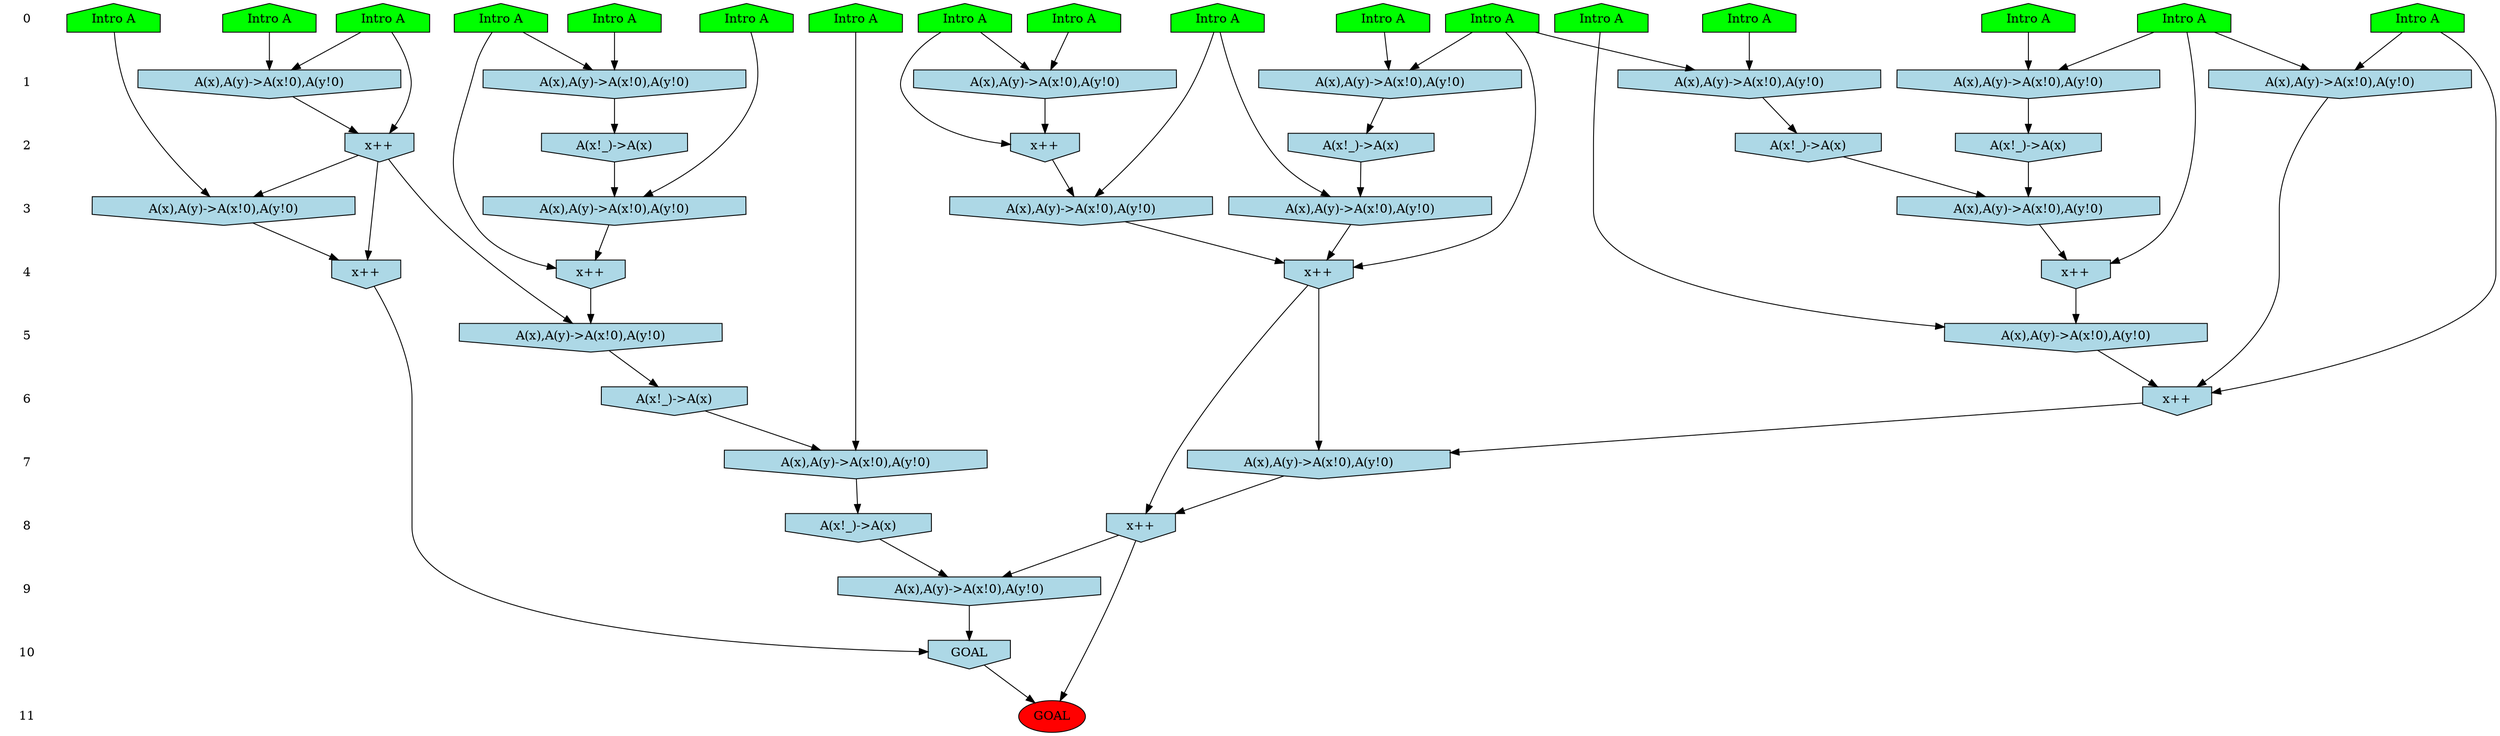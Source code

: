 /* Compression of 1 causal flows obtained in average at 2.608729E+00 t.u */
/* Compressed causal flows were: [799] */
digraph G{
 ranksep=.5 ; 
{ rank = same ; "0" [shape=plaintext] ; node_1 [label ="Intro A", shape=house, style=filled, fillcolor=green] ;
node_2 [label ="Intro A", shape=house, style=filled, fillcolor=green] ;
node_3 [label ="Intro A", shape=house, style=filled, fillcolor=green] ;
node_4 [label ="Intro A", shape=house, style=filled, fillcolor=green] ;
node_5 [label ="Intro A", shape=house, style=filled, fillcolor=green] ;
node_6 [label ="Intro A", shape=house, style=filled, fillcolor=green] ;
node_7 [label ="Intro A", shape=house, style=filled, fillcolor=green] ;
node_8 [label ="Intro A", shape=house, style=filled, fillcolor=green] ;
node_9 [label ="Intro A", shape=house, style=filled, fillcolor=green] ;
node_10 [label ="Intro A", shape=house, style=filled, fillcolor=green] ;
node_11 [label ="Intro A", shape=house, style=filled, fillcolor=green] ;
node_12 [label ="Intro A", shape=house, style=filled, fillcolor=green] ;
node_13 [label ="Intro A", shape=house, style=filled, fillcolor=green] ;
node_14 [label ="Intro A", shape=house, style=filled, fillcolor=green] ;
node_15 [label ="Intro A", shape=house, style=filled, fillcolor=green] ;
node_16 [label ="Intro A", shape=house, style=filled, fillcolor=green] ;
node_17 [label ="Intro A", shape=house, style=filled, fillcolor=green] ;
}
{ rank = same ; "1" [shape=plaintext] ; node_18 [label="A(x),A(y)->A(x!0),A(y!0)", shape=invhouse, style=filled, fillcolor = lightblue] ;
node_19 [label="A(x),A(y)->A(x!0),A(y!0)", shape=invhouse, style=filled, fillcolor = lightblue] ;
node_20 [label="A(x),A(y)->A(x!0),A(y!0)", shape=invhouse, style=filled, fillcolor = lightblue] ;
node_21 [label="A(x),A(y)->A(x!0),A(y!0)", shape=invhouse, style=filled, fillcolor = lightblue] ;
node_22 [label="A(x),A(y)->A(x!0),A(y!0)", shape=invhouse, style=filled, fillcolor = lightblue] ;
node_29 [label="A(x),A(y)->A(x!0),A(y!0)", shape=invhouse, style=filled, fillcolor = lightblue] ;
node_38 [label="A(x),A(y)->A(x!0),A(y!0)", shape=invhouse, style=filled, fillcolor = lightblue] ;
}
{ rank = same ; "2" [shape=plaintext] ; node_23 [label="A(x!_)->A(x)", shape=invhouse, style=filled, fillcolor = lightblue] ;
node_24 [label="A(x!_)->A(x)", shape=invhouse, style=filled, fillcolor = lightblue] ;
node_26 [label="x++", shape=invhouse, style=filled, fillcolor = lightblue] ;
node_27 [label="x++", shape=invhouse, style=filled, fillcolor = lightblue] ;
node_31 [label="A(x!_)->A(x)", shape=invhouse, style=filled, fillcolor = lightblue] ;
node_32 [label="A(x!_)->A(x)", shape=invhouse, style=filled, fillcolor = lightblue] ;
}
{ rank = same ; "3" [shape=plaintext] ; node_25 [label="A(x),A(y)->A(x!0),A(y!0)", shape=invhouse, style=filled, fillcolor = lightblue] ;
node_28 [label="A(x),A(y)->A(x!0),A(y!0)", shape=invhouse, style=filled, fillcolor = lightblue] ;
node_33 [label="A(x),A(y)->A(x!0),A(y!0)", shape=invhouse, style=filled, fillcolor = lightblue] ;
node_34 [label="A(x),A(y)->A(x!0),A(y!0)", shape=invhouse, style=filled, fillcolor = lightblue] ;
node_39 [label="A(x),A(y)->A(x!0),A(y!0)", shape=invhouse, style=filled, fillcolor = lightblue] ;
}
{ rank = same ; "4" [shape=plaintext] ; node_30 [label="x++", shape=invhouse, style=filled, fillcolor = lightblue] ;
node_35 [label="x++", shape=invhouse, style=filled, fillcolor = lightblue] ;
node_40 [label="x++", shape=invhouse, style=filled, fillcolor = lightblue] ;
node_44 [label="x++", shape=invhouse, style=filled, fillcolor = lightblue] ;
}
{ rank = same ; "5" [shape=plaintext] ; node_36 [label="A(x),A(y)->A(x!0),A(y!0)", shape=invhouse, style=filled, fillcolor = lightblue] ;
node_41 [label="A(x),A(y)->A(x!0),A(y!0)", shape=invhouse, style=filled, fillcolor = lightblue] ;
}
{ rank = same ; "6" [shape=plaintext] ; node_37 [label="A(x!_)->A(x)", shape=invhouse, style=filled, fillcolor = lightblue] ;
node_43 [label="x++", shape=invhouse, style=filled, fillcolor = lightblue] ;
}
{ rank = same ; "7" [shape=plaintext] ; node_42 [label="A(x),A(y)->A(x!0),A(y!0)", shape=invhouse, style=filled, fillcolor = lightblue] ;
node_45 [label="A(x),A(y)->A(x!0),A(y!0)", shape=invhouse, style=filled, fillcolor = lightblue] ;
}
{ rank = same ; "8" [shape=plaintext] ; node_46 [label="A(x!_)->A(x)", shape=invhouse, style=filled, fillcolor = lightblue] ;
node_47 [label="x++", shape=invhouse, style=filled, fillcolor = lightblue] ;
}
{ rank = same ; "9" [shape=plaintext] ; node_48 [label="A(x),A(y)->A(x!0),A(y!0)", shape=invhouse, style=filled, fillcolor = lightblue] ;
}
{ rank = same ; "10" [shape=plaintext] ; node_49 [label="GOAL", shape=invhouse, style=filled, fillcolor = lightblue] ;
}
{ rank = same ; "11" [shape=plaintext] ; node_50 [label ="GOAL", style=filled, fillcolor=red] ;
}
"0" -> "1" [style="invis"]; 
"1" -> "2" [style="invis"]; 
"2" -> "3" [style="invis"]; 
"3" -> "4" [style="invis"]; 
"4" -> "5" [style="invis"]; 
"5" -> "6" [style="invis"]; 
"6" -> "7" [style="invis"]; 
"7" -> "8" [style="invis"]; 
"8" -> "9" [style="invis"]; 
"9" -> "10" [style="invis"]; 
"10" -> "11" [style="invis"]; 
node_6 -> node_18
node_16 -> node_18
node_3 -> node_19
node_8 -> node_19
node_2 -> node_20
node_17 -> node_20
node_7 -> node_21
node_10 -> node_21
node_14 -> node_22
node_15 -> node_22
node_21 -> node_23
node_19 -> node_24
node_13 -> node_25
node_24 -> node_25
node_15 -> node_26
node_22 -> node_26
node_2 -> node_27
node_20 -> node_27
node_11 -> node_28
node_27 -> node_28
node_6 -> node_29
node_9 -> node_29
node_8 -> node_30
node_25 -> node_30
node_29 -> node_31
node_18 -> node_32
node_11 -> node_33
node_32 -> node_33
node_4 -> node_34
node_26 -> node_34
node_6 -> node_35
node_28 -> node_35
node_33 -> node_35
node_26 -> node_36
node_30 -> node_36
node_36 -> node_37
node_1 -> node_38
node_7 -> node_38
node_23 -> node_39
node_31 -> node_39
node_7 -> node_40
node_39 -> node_40
node_5 -> node_41
node_40 -> node_41
node_12 -> node_42
node_37 -> node_42
node_1 -> node_43
node_38 -> node_43
node_41 -> node_43
node_26 -> node_44
node_34 -> node_44
node_35 -> node_45
node_43 -> node_45
node_42 -> node_46
node_35 -> node_47
node_45 -> node_47
node_46 -> node_48
node_47 -> node_48
node_44 -> node_49
node_48 -> node_49
node_47 -> node_50
node_49 -> node_50
}
/*
 Dot generation time: 0.000287
*/